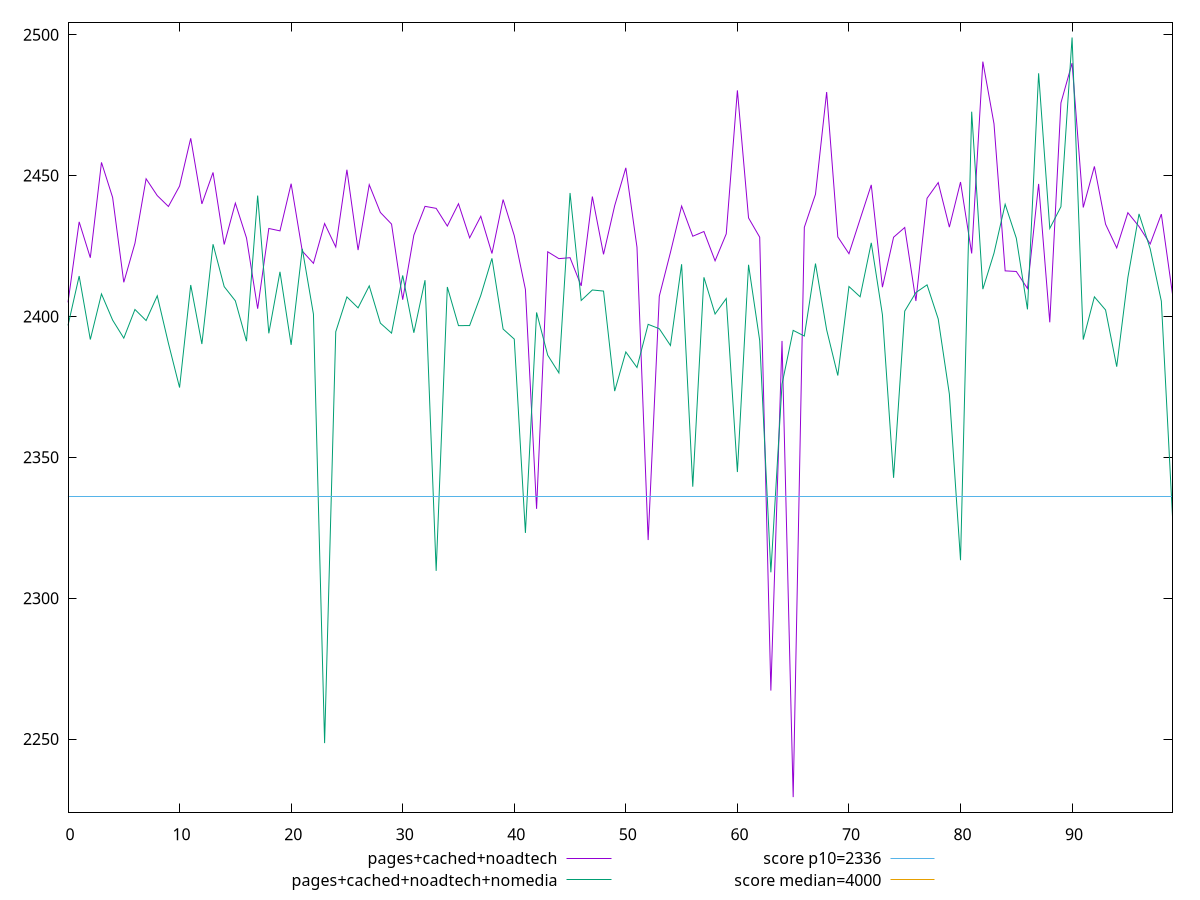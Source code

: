 reset

$pagesCachedNoadtech <<EOF
0 2404.9950000000003
1 2433.5775
2 2420.835
3 2454.6825000000003
4 2442.24075
5 2412.12
6 2425.965
7 2448.87
8 2442.8999999999996
9 2439.0375
10 2446.29
11 2463.2400000000002
12 2439.945
13 2451.1125
14 2425.5464999999995
15 2440.2225
16 2427.8475
17 2402.7525
18 2431.23
19 2430.375
20 2447.1224999999995
21 2423.1974999999998
22 2418.8624999999993
23 2432.9775
24 2424.6525
25 2452.0725
26 2423.5575
27 2446.7677500000004
28 2436.915
29 2432.79
30 2405.9325000000003
31 2428.86
32 2439.0825
33 2438.37
34 2432.085
35 2440.0049999999997
36 2427.915
37 2435.55
38 2422.3424999999997
39 2441.4885000000004
40 2428.6875
41 2409.5924999999997
42 2331.705
43 2422.9575000000004
44 2420.52
45 2420.8575
46 2410.8375000000005
47 2442.5625000000005
48 2422.05
49 2439.3075
50 2452.755
51 2424.5699999999997
52 2320.6274999999996
53 2407.1924999999997
54 2422.7400000000002
55 2439.1875
56 2428.4775
57 2430.1499999999996
58 2419.7474999999995
59 2429.3100000000004
60 2480.2575
61 2434.9762500000006
62 2428.1325
63 2267.2025000000003
64 2391.3075
65 2229.366
66 2431.6349999999998
67 2443.38
68 2479.665
69 2428.245
70 2422.2749999999996
71 2434.5375000000004
72 2446.7039999999997
73 2410.3949999999995
74 2428.1175
75 2431.5750000000003
76 2405.4825
77 2441.955
78 2447.5125000000003
79 2431.7025
80 2447.7074999999995
81 2422.365
82 2490.4575000000004
83 2468.40225
84 2416.17975
85 2415.96
86 2409.9300000000003
87 2447.0549999999994
88 2397.915
89 2475.8100000000004
90 2489.9249999999993
91 2438.6849999999995
92 2453.2575000000006
93 2432.7525
94 2424.33
95 2436.825
96 2431.9267499999996
97 2425.7325
98 2436.3225
99 2407.92
EOF

$pagesCachedNoadtechNomedia <<EOF
0 2396.8124999999995
1 2414.3475
2 2391.8099999999995
3 2407.9919999999997
4 2398.7025
5 2392.3050000000003
6 2402.475
7 2398.545
8 2407.33125
9 2390.4825
10 2374.7625
11 2411.1675000000005
12 2390.2125000000005
13 2425.63425
14 2410.5825
15 2405.5425000000005
16 2391.2175000000007
17 2442.9
18 2394.00825
19 2415.8475
20 2389.9125000000004
21 2424.0180000000005
22 2400.795
23 2248.5371
24 2394.5625
25 2406.93
26 2403.0449999999996
27 2410.8599999999997
28 2397.62325
29 2394.0825
30 2414.565
31 2394.2174999999997
32 2412.87
33 2309.6850000000004
34 2410.455
35 2396.7375
36 2396.7675
37 2407.4744999999994
38 2420.625
39 2395.5299999999997
40 2391.9599999999996
41 2323.1625
42 2401.4227499999997
43 2386.2375
44 2379.96
45 2443.8225
46 2405.6775
47 2409.3959999999997
48 2409.0075
49 2373.5024999999996
50 2387.4000000000005
51 2381.8875000000003
52 2397.205499999999
53 2395.6424999999995
54 2389.695
55 2418.54
56 2339.565
57 2413.8990000000003
58 2400.8625
59 2406.352499999999
60 2344.7775
61 2418.345
62 2391.42675
63 2309.1675000000005
64 2375.9475
65 2395.0575
66 2393.0474999999997
67 2418.77025
68 2395.2525
69 2379.0299999999997
70 2410.6275000000005
71 2406.9825
72 2426.14125
73 2400.585
74 2342.7225
75 2401.8975
76 2408.4975
77 2411.2124999999996
78 2399.1179999999995
79 2372.4375
80 2313.4725
81 2472.675
82 2409.6899999999996
83 2422.4625
84 2439.8175
85 2427.7799999999997
86 2402.5125000000003
87 2486.3025
88 2431.2375
89 2438.955
90 2499.0225
91 2391.7875000000004
92 2406.95985
93 2402.3025
94 2382.165
95 2413.8149999999996
96 2436.3975000000005
97 2424.0375
98 2405.4187499999994
99 2328.9674999999997
EOF

set key outside below
set xrange [0:99]
set yrange [2223.97287:2504.41563]
set trange [2223.97287:2504.41563]
set terminal svg size 640, 520 enhanced background rgb 'white'
set output "report_00025_2021-02-22T21:38:55.199Z/first-contentful-paint/comparison/line/2_vs_3.svg"

plot $pagesCachedNoadtech title "pages+cached+noadtech" with line, \
     $pagesCachedNoadtechNomedia title "pages+cached+noadtech+nomedia" with line, \
     2336 title "score p10=2336", \
     4000 title "score median=4000"

reset
